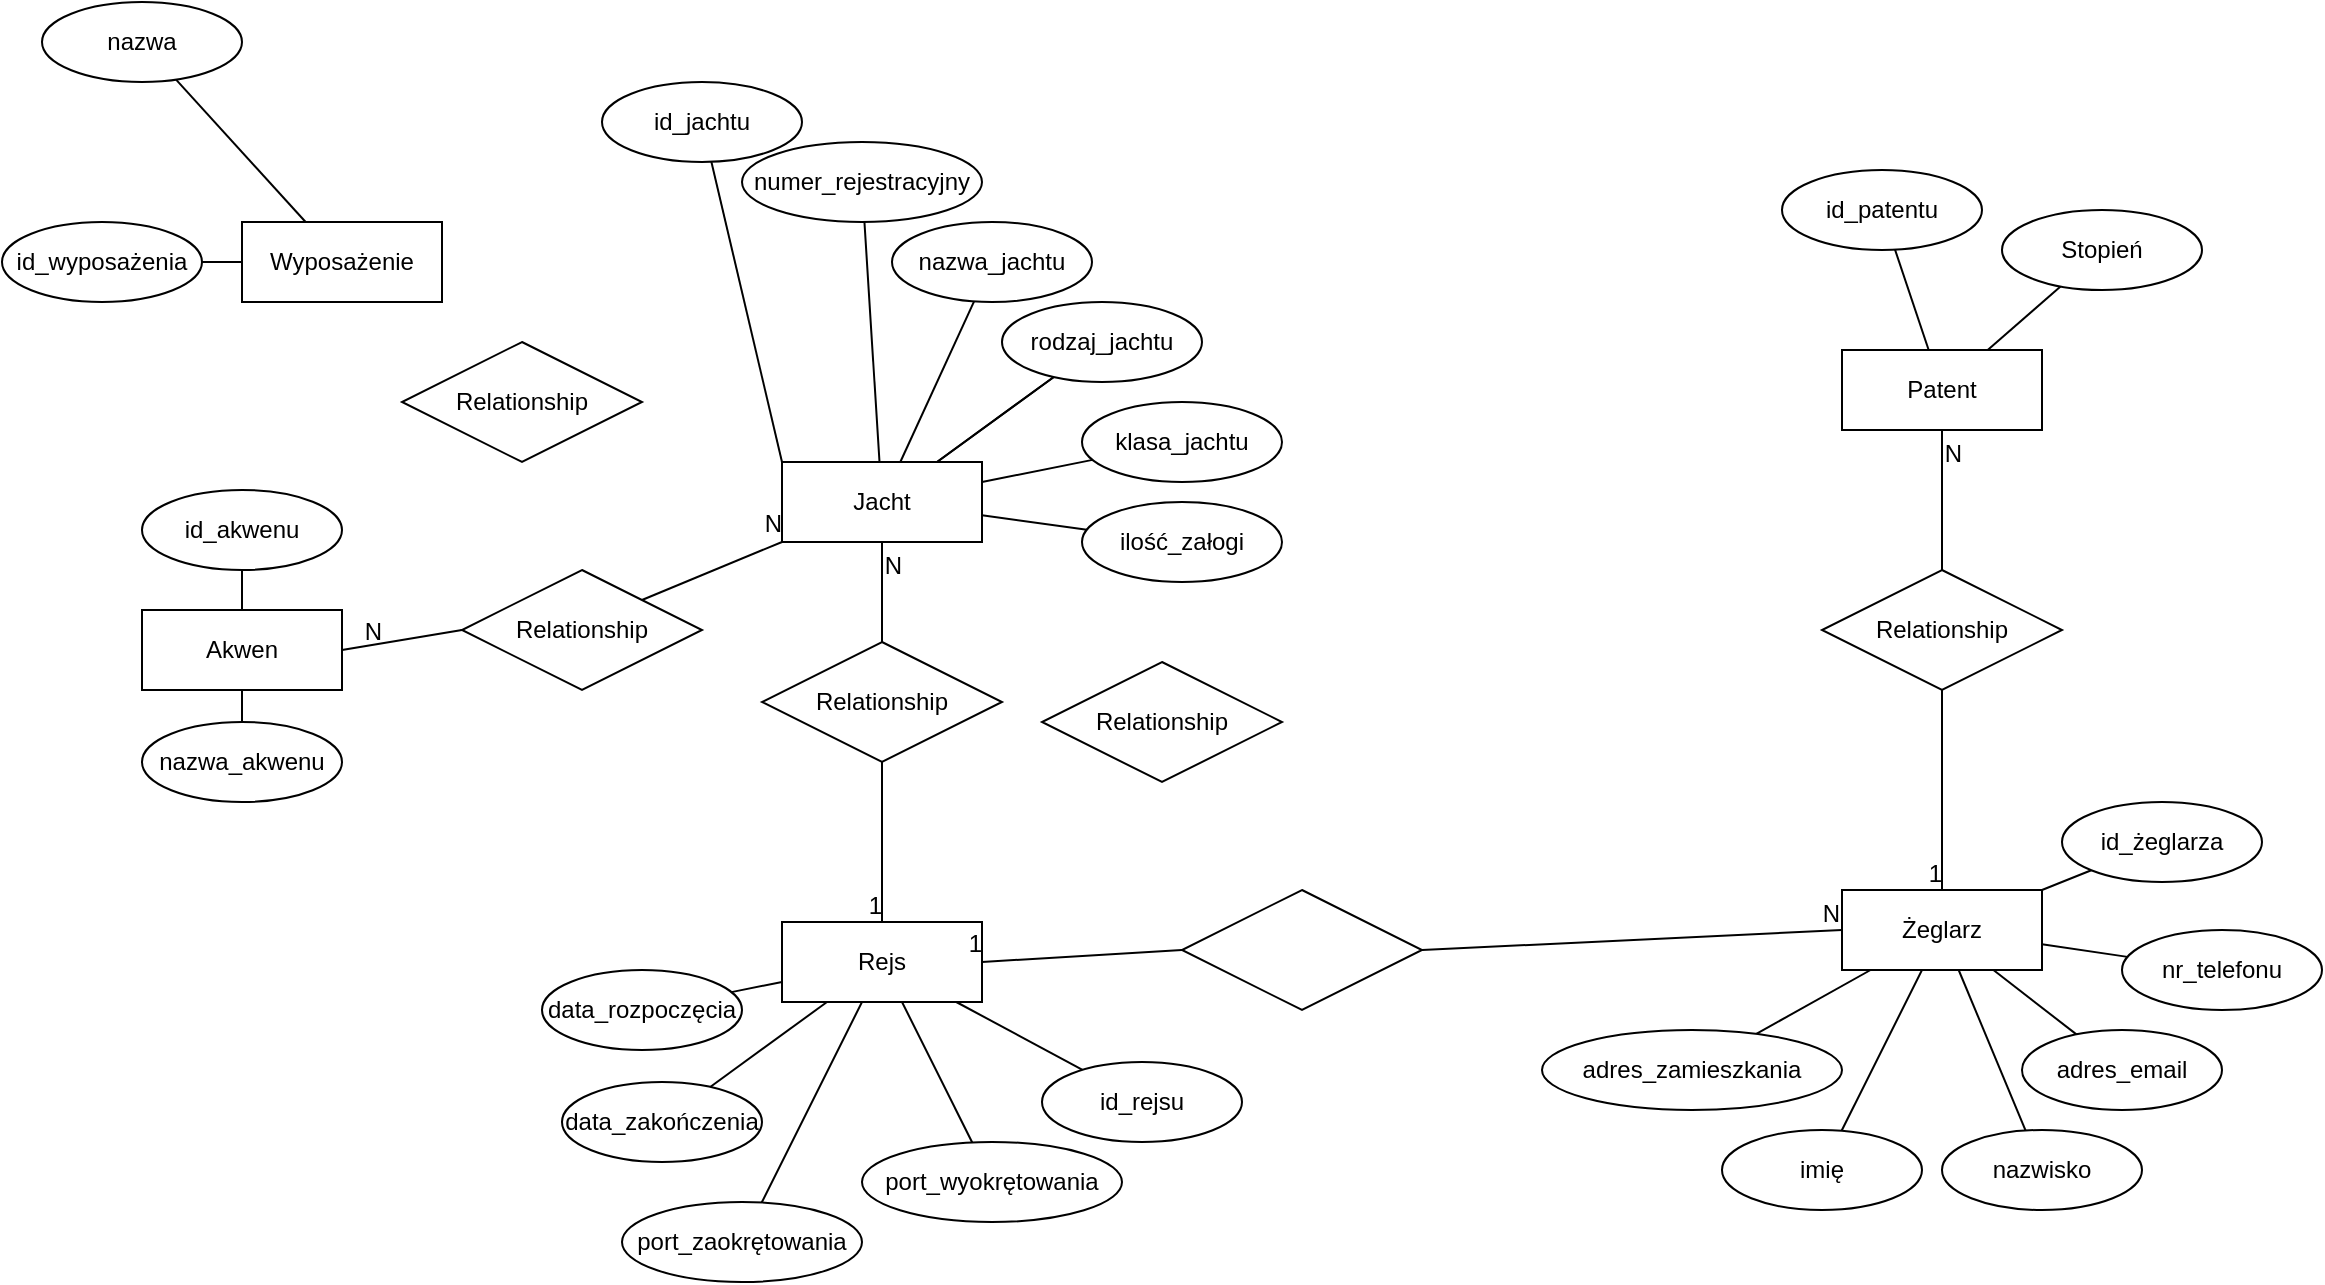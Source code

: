 <mxfile version="13.8.7" type="github">
  <diagram id="-N-CJUm6Y1fo9OQ6WRvm" name="Page-1">
    <mxGraphModel dx="2591" dy="914" grid="1" gridSize="10" guides="1" tooltips="1" connect="1" arrows="1" fold="1" page="1" pageScale="1" pageWidth="1169" pageHeight="827" math="0" shadow="0">
      <root>
        <mxCell id="0" />
        <mxCell id="1" parent="0" />
        <mxCell id="vpVb-FfBWdsbE2k8uolQ-2" value="Jacht" style="whiteSpace=wrap;html=1;align=center;" vertex="1" parent="1">
          <mxGeometry x="380" y="300" width="100" height="40" as="geometry" />
        </mxCell>
        <mxCell id="vpVb-FfBWdsbE2k8uolQ-3" value="Rejs" style="whiteSpace=wrap;html=1;align=center;" vertex="1" parent="1">
          <mxGeometry x="380" y="530" width="100" height="40" as="geometry" />
        </mxCell>
        <mxCell id="vpVb-FfBWdsbE2k8uolQ-4" value="Żeglarz" style="whiteSpace=wrap;html=1;align=center;" vertex="1" parent="1">
          <mxGeometry x="910" y="514" width="100" height="40" as="geometry" />
        </mxCell>
        <mxCell id="vpVb-FfBWdsbE2k8uolQ-5" value="Akwen" style="whiteSpace=wrap;html=1;align=center;" vertex="1" parent="1">
          <mxGeometry x="60" y="374" width="100" height="40" as="geometry" />
        </mxCell>
        <mxCell id="vpVb-FfBWdsbE2k8uolQ-6" value="Wyposażenie" style="whiteSpace=wrap;html=1;align=center;" vertex="1" parent="1">
          <mxGeometry x="110" y="180" width="100" height="40" as="geometry" />
        </mxCell>
        <mxCell id="vpVb-FfBWdsbE2k8uolQ-7" value="Patent" style="whiteSpace=wrap;html=1;align=center;" vertex="1" parent="1">
          <mxGeometry x="910" y="244" width="100" height="40" as="geometry" />
        </mxCell>
        <mxCell id="vpVb-FfBWdsbE2k8uolQ-27" value="" style="edgeStyle=none;rounded=0;orthogonalLoop=1;jettySize=auto;html=1;endArrow=none;endFill=0;entryX=0;entryY=0;entryDx=0;entryDy=0;" edge="1" parent="1" source="vpVb-FfBWdsbE2k8uolQ-9" target="vpVb-FfBWdsbE2k8uolQ-2">
          <mxGeometry relative="1" as="geometry" />
        </mxCell>
        <mxCell id="vpVb-FfBWdsbE2k8uolQ-9" value="id_jachtu" style="ellipse;whiteSpace=wrap;html=1;align=center;" vertex="1" parent="1">
          <mxGeometry x="290" y="110" width="100" height="40" as="geometry" />
        </mxCell>
        <mxCell id="vpVb-FfBWdsbE2k8uolQ-28" value="" style="edgeStyle=none;rounded=0;orthogonalLoop=1;jettySize=auto;html=1;endArrow=none;endFill=0;" edge="1" parent="1" source="vpVb-FfBWdsbE2k8uolQ-10" target="vpVb-FfBWdsbE2k8uolQ-3">
          <mxGeometry relative="1" as="geometry" />
        </mxCell>
        <mxCell id="vpVb-FfBWdsbE2k8uolQ-10" value="id_rejsu" style="ellipse;whiteSpace=wrap;html=1;align=center;" vertex="1" parent="1">
          <mxGeometry x="510" y="600" width="100" height="40" as="geometry" />
        </mxCell>
        <mxCell id="vpVb-FfBWdsbE2k8uolQ-25" value="" style="edgeStyle=none;rounded=0;orthogonalLoop=1;jettySize=auto;html=1;endArrow=none;endFill=0;" edge="1" parent="1" source="vpVb-FfBWdsbE2k8uolQ-11" target="vpVb-FfBWdsbE2k8uolQ-4">
          <mxGeometry relative="1" as="geometry" />
        </mxCell>
        <mxCell id="vpVb-FfBWdsbE2k8uolQ-11" value="id_żeglarza" style="ellipse;whiteSpace=wrap;html=1;align=center;" vertex="1" parent="1">
          <mxGeometry x="1020" y="470" width="100" height="40" as="geometry" />
        </mxCell>
        <mxCell id="vpVb-FfBWdsbE2k8uolQ-26" value="" style="edgeStyle=none;rounded=0;orthogonalLoop=1;jettySize=auto;html=1;endArrow=none;endFill=0;" edge="1" parent="1" source="vpVb-FfBWdsbE2k8uolQ-13" target="vpVb-FfBWdsbE2k8uolQ-7">
          <mxGeometry relative="1" as="geometry" />
        </mxCell>
        <mxCell id="vpVb-FfBWdsbE2k8uolQ-13" value="id_patentu" style="ellipse;whiteSpace=wrap;html=1;align=center;" vertex="1" parent="1">
          <mxGeometry x="880" y="154" width="100" height="40" as="geometry" />
        </mxCell>
        <mxCell id="vpVb-FfBWdsbE2k8uolQ-21" value="" style="edgeStyle=none;rounded=0;orthogonalLoop=1;jettySize=auto;html=1;endArrow=none;endFill=0;" edge="1" parent="1" source="vpVb-FfBWdsbE2k8uolQ-14" target="vpVb-FfBWdsbE2k8uolQ-4">
          <mxGeometry relative="1" as="geometry" />
        </mxCell>
        <mxCell id="vpVb-FfBWdsbE2k8uolQ-14" value="nr_telefonu" style="ellipse;whiteSpace=wrap;html=1;align=center;" vertex="1" parent="1">
          <mxGeometry x="1050" y="534" width="100" height="40" as="geometry" />
        </mxCell>
        <mxCell id="vpVb-FfBWdsbE2k8uolQ-20" value="" style="edgeStyle=none;rounded=0;orthogonalLoop=1;jettySize=auto;html=1;endArrow=none;endFill=0;" edge="1" parent="1" source="vpVb-FfBWdsbE2k8uolQ-15" target="vpVb-FfBWdsbE2k8uolQ-4">
          <mxGeometry relative="1" as="geometry" />
        </mxCell>
        <mxCell id="vpVb-FfBWdsbE2k8uolQ-15" value="adres_email" style="ellipse;whiteSpace=wrap;html=1;align=center;" vertex="1" parent="1">
          <mxGeometry x="1000" y="584" width="100" height="40" as="geometry" />
        </mxCell>
        <mxCell id="vpVb-FfBWdsbE2k8uolQ-19" value="" style="edgeStyle=none;rounded=0;orthogonalLoop=1;jettySize=auto;html=1;endArrow=none;endFill=0;" edge="1" parent="1" source="vpVb-FfBWdsbE2k8uolQ-16" target="vpVb-FfBWdsbE2k8uolQ-4">
          <mxGeometry relative="1" as="geometry" />
        </mxCell>
        <mxCell id="vpVb-FfBWdsbE2k8uolQ-16" value="nazwisko" style="ellipse;whiteSpace=wrap;html=1;align=center;" vertex="1" parent="1">
          <mxGeometry x="960" y="634" width="100" height="40" as="geometry" />
        </mxCell>
        <mxCell id="vpVb-FfBWdsbE2k8uolQ-18" value="" style="rounded=0;orthogonalLoop=1;jettySize=auto;html=1;endArrow=none;endFill=0;" edge="1" parent="1" source="vpVb-FfBWdsbE2k8uolQ-17" target="vpVb-FfBWdsbE2k8uolQ-4">
          <mxGeometry relative="1" as="geometry" />
        </mxCell>
        <mxCell id="vpVb-FfBWdsbE2k8uolQ-17" value="imię" style="ellipse;whiteSpace=wrap;html=1;align=center;" vertex="1" parent="1">
          <mxGeometry x="850" y="634" width="100" height="40" as="geometry" />
        </mxCell>
        <mxCell id="vpVb-FfBWdsbE2k8uolQ-23" value="" style="edgeStyle=none;rounded=0;orthogonalLoop=1;jettySize=auto;html=1;endArrow=none;endFill=0;" edge="1" parent="1" source="vpVb-FfBWdsbE2k8uolQ-22" target="vpVb-FfBWdsbE2k8uolQ-4">
          <mxGeometry relative="1" as="geometry" />
        </mxCell>
        <mxCell id="vpVb-FfBWdsbE2k8uolQ-22" value="adres_zamieszkania" style="ellipse;whiteSpace=wrap;html=1;align=center;" vertex="1" parent="1">
          <mxGeometry x="760" y="584" width="150" height="40" as="geometry" />
        </mxCell>
        <mxCell id="vpVb-FfBWdsbE2k8uolQ-32" value="" style="edgeStyle=none;rounded=0;orthogonalLoop=1;jettySize=auto;html=1;endArrow=none;endFill=0;" edge="1" parent="1" source="vpVb-FfBWdsbE2k8uolQ-30" target="vpVb-FfBWdsbE2k8uolQ-2">
          <mxGeometry relative="1" as="geometry" />
        </mxCell>
        <mxCell id="vpVb-FfBWdsbE2k8uolQ-86" value="" style="edgeStyle=none;rounded=0;orthogonalLoop=1;jettySize=auto;html=1;endArrow=none;endFill=0;" edge="1" parent="1" source="vpVb-FfBWdsbE2k8uolQ-29" target="vpVb-FfBWdsbE2k8uolQ-2">
          <mxGeometry relative="1" as="geometry" />
        </mxCell>
        <mxCell id="vpVb-FfBWdsbE2k8uolQ-29" value="klasa_jachtu" style="ellipse;whiteSpace=wrap;html=1;align=center;" vertex="1" parent="1">
          <mxGeometry x="530" y="270" width="100" height="40" as="geometry" />
        </mxCell>
        <mxCell id="vpVb-FfBWdsbE2k8uolQ-31" value="" style="edgeStyle=none;rounded=0;orthogonalLoop=1;jettySize=auto;html=1;endArrow=none;endFill=0;" edge="1" parent="1" source="vpVb-FfBWdsbE2k8uolQ-30" target="vpVb-FfBWdsbE2k8uolQ-2">
          <mxGeometry relative="1" as="geometry" />
        </mxCell>
        <mxCell id="vpVb-FfBWdsbE2k8uolQ-34" value="" style="edgeStyle=none;rounded=0;orthogonalLoop=1;jettySize=auto;html=1;endArrow=none;endFill=0;" edge="1" parent="1" source="vpVb-FfBWdsbE2k8uolQ-33" target="vpVb-FfBWdsbE2k8uolQ-2">
          <mxGeometry relative="1" as="geometry" />
        </mxCell>
        <mxCell id="vpVb-FfBWdsbE2k8uolQ-33" value="nazwa_jachtu" style="ellipse;whiteSpace=wrap;html=1;align=center;" vertex="1" parent="1">
          <mxGeometry x="435" y="180" width="100" height="40" as="geometry" />
        </mxCell>
        <mxCell id="vpVb-FfBWdsbE2k8uolQ-36" value="" style="edgeStyle=none;rounded=0;orthogonalLoop=1;jettySize=auto;html=1;endArrow=none;endFill=0;" edge="1" parent="1" source="vpVb-FfBWdsbE2k8uolQ-35" target="vpVb-FfBWdsbE2k8uolQ-2">
          <mxGeometry relative="1" as="geometry" />
        </mxCell>
        <mxCell id="vpVb-FfBWdsbE2k8uolQ-35" value="numer_rejestracyjny" style="ellipse;whiteSpace=wrap;html=1;align=center;" vertex="1" parent="1">
          <mxGeometry x="360" y="140" width="120" height="40" as="geometry" />
        </mxCell>
        <mxCell id="vpVb-FfBWdsbE2k8uolQ-38" value="" style="edgeStyle=none;rounded=0;orthogonalLoop=1;jettySize=auto;html=1;endArrow=none;endFill=0;" edge="1" parent="1" source="vpVb-FfBWdsbE2k8uolQ-37" target="vpVb-FfBWdsbE2k8uolQ-2">
          <mxGeometry relative="1" as="geometry" />
        </mxCell>
        <mxCell id="vpVb-FfBWdsbE2k8uolQ-37" value="ilość_załogi" style="ellipse;whiteSpace=wrap;html=1;align=center;" vertex="1" parent="1">
          <mxGeometry x="530" y="320" width="100" height="40" as="geometry" />
        </mxCell>
        <mxCell id="vpVb-FfBWdsbE2k8uolQ-46" value="" style="edgeStyle=none;rounded=0;orthogonalLoop=1;jettySize=auto;html=1;endArrow=none;endFill=0;" edge="1" parent="1" source="vpVb-FfBWdsbE2k8uolQ-40" target="vpVb-FfBWdsbE2k8uolQ-3">
          <mxGeometry relative="1" as="geometry" />
        </mxCell>
        <mxCell id="vpVb-FfBWdsbE2k8uolQ-40" value="port_zaokrętowania" style="ellipse;whiteSpace=wrap;html=1;align=center;" vertex="1" parent="1">
          <mxGeometry x="300" y="670" width="120" height="40" as="geometry" />
        </mxCell>
        <mxCell id="vpVb-FfBWdsbE2k8uolQ-43" value="" style="edgeStyle=none;rounded=0;orthogonalLoop=1;jettySize=auto;html=1;endArrow=none;endFill=0;" edge="1" parent="1" source="vpVb-FfBWdsbE2k8uolQ-41" target="vpVb-FfBWdsbE2k8uolQ-3">
          <mxGeometry relative="1" as="geometry" />
        </mxCell>
        <mxCell id="vpVb-FfBWdsbE2k8uolQ-41" value="data_rozpoczęcia" style="ellipse;whiteSpace=wrap;html=1;align=center;" vertex="1" parent="1">
          <mxGeometry x="260" y="554" width="100" height="40" as="geometry" />
        </mxCell>
        <mxCell id="vpVb-FfBWdsbE2k8uolQ-45" value="" style="edgeStyle=none;rounded=0;orthogonalLoop=1;jettySize=auto;html=1;endArrow=none;endFill=0;" edge="1" parent="1" source="vpVb-FfBWdsbE2k8uolQ-42" target="vpVb-FfBWdsbE2k8uolQ-3">
          <mxGeometry relative="1" as="geometry" />
        </mxCell>
        <mxCell id="vpVb-FfBWdsbE2k8uolQ-42" value="data_zakończenia" style="ellipse;whiteSpace=wrap;html=1;align=center;" vertex="1" parent="1">
          <mxGeometry x="270" y="610" width="100" height="40" as="geometry" />
        </mxCell>
        <mxCell id="vpVb-FfBWdsbE2k8uolQ-48" value="" style="edgeStyle=none;rounded=0;orthogonalLoop=1;jettySize=auto;html=1;endArrow=none;endFill=0;" edge="1" parent="1" source="vpVb-FfBWdsbE2k8uolQ-47" target="vpVb-FfBWdsbE2k8uolQ-7">
          <mxGeometry relative="1" as="geometry" />
        </mxCell>
        <mxCell id="vpVb-FfBWdsbE2k8uolQ-47" value="Stopień" style="ellipse;whiteSpace=wrap;html=1;align=center;" vertex="1" parent="1">
          <mxGeometry x="990" y="174" width="100" height="40" as="geometry" />
        </mxCell>
        <mxCell id="vpVb-FfBWdsbE2k8uolQ-52" value="" style="edgeStyle=none;rounded=0;orthogonalLoop=1;jettySize=auto;html=1;endArrow=none;endFill=0;" edge="1" parent="1" source="vpVb-FfBWdsbE2k8uolQ-49" target="vpVb-FfBWdsbE2k8uolQ-5">
          <mxGeometry relative="1" as="geometry" />
        </mxCell>
        <mxCell id="vpVb-FfBWdsbE2k8uolQ-49" value="nazwa_akwenu" style="ellipse;whiteSpace=wrap;html=1;align=center;" vertex="1" parent="1">
          <mxGeometry x="60" y="430" width="100" height="40" as="geometry" />
        </mxCell>
        <mxCell id="vpVb-FfBWdsbE2k8uolQ-51" value="" style="edgeStyle=none;rounded=0;orthogonalLoop=1;jettySize=auto;html=1;endArrow=none;endFill=0;" edge="1" parent="1" source="vpVb-FfBWdsbE2k8uolQ-50" target="vpVb-FfBWdsbE2k8uolQ-5">
          <mxGeometry relative="1" as="geometry" />
        </mxCell>
        <mxCell id="vpVb-FfBWdsbE2k8uolQ-50" value="id_akwenu" style="ellipse;whiteSpace=wrap;html=1;align=center;" vertex="1" parent="1">
          <mxGeometry x="60" y="314" width="100" height="40" as="geometry" />
        </mxCell>
        <mxCell id="vpVb-FfBWdsbE2k8uolQ-57" value="" style="edgeStyle=none;rounded=0;orthogonalLoop=1;jettySize=auto;html=1;endArrow=none;endFill=0;" edge="1" parent="1" source="vpVb-FfBWdsbE2k8uolQ-53" target="vpVb-FfBWdsbE2k8uolQ-6">
          <mxGeometry relative="1" as="geometry" />
        </mxCell>
        <mxCell id="vpVb-FfBWdsbE2k8uolQ-53" value="nazwa" style="ellipse;whiteSpace=wrap;html=1;align=center;" vertex="1" parent="1">
          <mxGeometry x="10" y="70" width="100" height="40" as="geometry" />
        </mxCell>
        <mxCell id="vpVb-FfBWdsbE2k8uolQ-55" value="" style="edgeStyle=none;rounded=0;orthogonalLoop=1;jettySize=auto;html=1;endArrow=none;endFill=0;" edge="1" parent="1" source="vpVb-FfBWdsbE2k8uolQ-54" target="vpVb-FfBWdsbE2k8uolQ-6">
          <mxGeometry relative="1" as="geometry" />
        </mxCell>
        <mxCell id="vpVb-FfBWdsbE2k8uolQ-54" value="id_wyposażenia" style="ellipse;whiteSpace=wrap;html=1;align=center;" vertex="1" parent="1">
          <mxGeometry x="-10" y="180" width="100" height="40" as="geometry" />
        </mxCell>
        <mxCell id="vpVb-FfBWdsbE2k8uolQ-58" value="Relationship" style="shape=rhombus;perimeter=rhombusPerimeter;whiteSpace=wrap;html=1;align=center;" vertex="1" parent="1">
          <mxGeometry x="900" y="354" width="120" height="60" as="geometry" />
        </mxCell>
        <mxCell id="vpVb-FfBWdsbE2k8uolQ-67" value="" style="endArrow=none;html=1;rounded=0;entryX=0.5;entryY=1;entryDx=0;entryDy=0;exitX=0.5;exitY=0;exitDx=0;exitDy=0;" edge="1" parent="1" source="vpVb-FfBWdsbE2k8uolQ-58" target="vpVb-FfBWdsbE2k8uolQ-7">
          <mxGeometry relative="1" as="geometry">
            <mxPoint x="490" y="304" as="sourcePoint" />
            <mxPoint x="650" y="304" as="targetPoint" />
          </mxGeometry>
        </mxCell>
        <mxCell id="vpVb-FfBWdsbE2k8uolQ-68" value="N" style="resizable=0;html=1;align=right;verticalAlign=bottom;" connectable="0" vertex="1" parent="vpVb-FfBWdsbE2k8uolQ-67">
          <mxGeometry x="1" relative="1" as="geometry">
            <mxPoint x="10" y="20" as="offset" />
          </mxGeometry>
        </mxCell>
        <mxCell id="vpVb-FfBWdsbE2k8uolQ-69" value="" style="endArrow=none;html=1;rounded=0;exitX=0.5;exitY=1;exitDx=0;exitDy=0;" edge="1" parent="1" source="vpVb-FfBWdsbE2k8uolQ-58" target="vpVb-FfBWdsbE2k8uolQ-4">
          <mxGeometry relative="1" as="geometry">
            <mxPoint x="910" y="474" as="sourcePoint" />
            <mxPoint x="1070" y="474" as="targetPoint" />
          </mxGeometry>
        </mxCell>
        <mxCell id="vpVb-FfBWdsbE2k8uolQ-70" value="1" style="resizable=0;html=1;align=right;verticalAlign=bottom;" connectable="0" vertex="1" parent="vpVb-FfBWdsbE2k8uolQ-69">
          <mxGeometry x="1" relative="1" as="geometry" />
        </mxCell>
        <mxCell id="vpVb-FfBWdsbE2k8uolQ-71" value="" style="shape=rhombus;perimeter=rhombusPerimeter;whiteSpace=wrap;html=1;align=center;" vertex="1" parent="1">
          <mxGeometry x="580" y="514" width="120" height="60" as="geometry" />
        </mxCell>
        <mxCell id="vpVb-FfBWdsbE2k8uolQ-73" value="" style="endArrow=none;html=1;rounded=0;entryX=0;entryY=0.5;entryDx=0;entryDy=0;exitX=1;exitY=0.5;exitDx=0;exitDy=0;" edge="1" parent="1" source="vpVb-FfBWdsbE2k8uolQ-71" target="vpVb-FfBWdsbE2k8uolQ-4">
          <mxGeometry relative="1" as="geometry">
            <mxPoint x="710" y="540" as="sourcePoint" />
            <mxPoint x="870" y="540" as="targetPoint" />
          </mxGeometry>
        </mxCell>
        <mxCell id="vpVb-FfBWdsbE2k8uolQ-74" value="N" style="resizable=0;html=1;align=right;verticalAlign=bottom;" connectable="0" vertex="1" parent="vpVb-FfBWdsbE2k8uolQ-73">
          <mxGeometry x="1" relative="1" as="geometry" />
        </mxCell>
        <mxCell id="vpVb-FfBWdsbE2k8uolQ-75" value="" style="endArrow=none;html=1;rounded=0;exitX=0;exitY=0.5;exitDx=0;exitDy=0;entryX=1;entryY=0.5;entryDx=0;entryDy=0;" edge="1" parent="1" source="vpVb-FfBWdsbE2k8uolQ-71" target="vpVb-FfBWdsbE2k8uolQ-3">
          <mxGeometry relative="1" as="geometry">
            <mxPoint x="430" y="590" as="sourcePoint" />
            <mxPoint x="590" y="590" as="targetPoint" />
          </mxGeometry>
        </mxCell>
        <mxCell id="vpVb-FfBWdsbE2k8uolQ-76" value="1" style="resizable=0;html=1;align=right;verticalAlign=bottom;" connectable="0" vertex="1" parent="vpVb-FfBWdsbE2k8uolQ-75">
          <mxGeometry x="1" relative="1" as="geometry" />
        </mxCell>
        <mxCell id="vpVb-FfBWdsbE2k8uolQ-78" value="" style="edgeStyle=none;rounded=0;orthogonalLoop=1;jettySize=auto;html=1;endArrow=none;endFill=0;" edge="1" parent="1" source="vpVb-FfBWdsbE2k8uolQ-77" target="vpVb-FfBWdsbE2k8uolQ-3">
          <mxGeometry relative="1" as="geometry" />
        </mxCell>
        <mxCell id="vpVb-FfBWdsbE2k8uolQ-77" value="port_wyokrętowania" style="ellipse;whiteSpace=wrap;html=1;align=center;" vertex="1" parent="1">
          <mxGeometry x="420" y="640" width="130" height="40" as="geometry" />
        </mxCell>
        <mxCell id="vpVb-FfBWdsbE2k8uolQ-79" value="Relationship" style="shape=rhombus;perimeter=rhombusPerimeter;whiteSpace=wrap;html=1;align=center;" vertex="1" parent="1">
          <mxGeometry x="370" y="390" width="120" height="60" as="geometry" />
        </mxCell>
        <mxCell id="vpVb-FfBWdsbE2k8uolQ-80" value="" style="endArrow=none;html=1;rounded=0;exitX=0.5;exitY=0;exitDx=0;exitDy=0;entryX=0.5;entryY=1;entryDx=0;entryDy=0;" edge="1" parent="1" source="vpVb-FfBWdsbE2k8uolQ-79" target="vpVb-FfBWdsbE2k8uolQ-2">
          <mxGeometry relative="1" as="geometry">
            <mxPoint x="520" y="440" as="sourcePoint" />
            <mxPoint x="510" y="370" as="targetPoint" />
          </mxGeometry>
        </mxCell>
        <mxCell id="vpVb-FfBWdsbE2k8uolQ-81" value="N" style="resizable=0;html=1;align=right;verticalAlign=bottom;" connectable="0" vertex="1" parent="vpVb-FfBWdsbE2k8uolQ-80">
          <mxGeometry x="1" relative="1" as="geometry">
            <mxPoint x="10.04" y="20.29" as="offset" />
          </mxGeometry>
        </mxCell>
        <mxCell id="vpVb-FfBWdsbE2k8uolQ-82" value="" style="endArrow=none;html=1;rounded=0;exitX=0.5;exitY=1;exitDx=0;exitDy=0;entryX=0.5;entryY=0;entryDx=0;entryDy=0;" edge="1" parent="1" source="vpVb-FfBWdsbE2k8uolQ-79" target="vpVb-FfBWdsbE2k8uolQ-3">
          <mxGeometry relative="1" as="geometry">
            <mxPoint x="490" y="430" as="sourcePoint" />
            <mxPoint x="420" y="520" as="targetPoint" />
          </mxGeometry>
        </mxCell>
        <mxCell id="vpVb-FfBWdsbE2k8uolQ-83" value="1" style="resizable=0;html=1;align=right;verticalAlign=bottom;" connectable="0" vertex="1" parent="vpVb-FfBWdsbE2k8uolQ-82">
          <mxGeometry x="1" relative="1" as="geometry" />
        </mxCell>
        <mxCell id="vpVb-FfBWdsbE2k8uolQ-30" value="rodzaj_jachtu" style="ellipse;whiteSpace=wrap;html=1;align=center;" vertex="1" parent="1">
          <mxGeometry x="490" y="220" width="100" height="40" as="geometry" />
        </mxCell>
        <mxCell id="vpVb-FfBWdsbE2k8uolQ-87" value="Relationship" style="shape=rhombus;perimeter=rhombusPerimeter;whiteSpace=wrap;html=1;align=center;" vertex="1" parent="1">
          <mxGeometry x="510" y="400" width="120" height="60" as="geometry" />
        </mxCell>
        <mxCell id="vpVb-FfBWdsbE2k8uolQ-88" value="Relationship" style="shape=rhombus;perimeter=rhombusPerimeter;whiteSpace=wrap;html=1;align=center;" vertex="1" parent="1">
          <mxGeometry x="220" y="354" width="120" height="60" as="geometry" />
        </mxCell>
        <mxCell id="vpVb-FfBWdsbE2k8uolQ-95" value="" style="endArrow=none;html=1;rounded=0;exitX=1;exitY=0;exitDx=0;exitDy=0;entryX=0;entryY=1;entryDx=0;entryDy=0;" edge="1" parent="1" source="vpVb-FfBWdsbE2k8uolQ-88" target="vpVb-FfBWdsbE2k8uolQ-2">
          <mxGeometry relative="1" as="geometry">
            <mxPoint x="190" y="330" as="sourcePoint" />
            <mxPoint x="350" y="330" as="targetPoint" />
          </mxGeometry>
        </mxCell>
        <mxCell id="vpVb-FfBWdsbE2k8uolQ-96" value="N" style="resizable=0;html=1;align=right;verticalAlign=bottom;" connectable="0" vertex="1" parent="vpVb-FfBWdsbE2k8uolQ-95">
          <mxGeometry x="1" relative="1" as="geometry" />
        </mxCell>
        <mxCell id="vpVb-FfBWdsbE2k8uolQ-97" value="" style="endArrow=none;html=1;rounded=0;exitX=0;exitY=0.5;exitDx=0;exitDy=0;entryX=1;entryY=0.5;entryDx=0;entryDy=0;" edge="1" parent="1" source="vpVb-FfBWdsbE2k8uolQ-88" target="vpVb-FfBWdsbE2k8uolQ-5">
          <mxGeometry relative="1" as="geometry">
            <mxPoint x="190" y="380" as="sourcePoint" />
            <mxPoint x="220" y="420" as="targetPoint" />
          </mxGeometry>
        </mxCell>
        <mxCell id="vpVb-FfBWdsbE2k8uolQ-98" value="N" style="resizable=0;html=1;align=right;verticalAlign=bottom;" connectable="0" vertex="1" parent="vpVb-FfBWdsbE2k8uolQ-97">
          <mxGeometry x="1" relative="1" as="geometry">
            <mxPoint x="20.29" y="-0.04" as="offset" />
          </mxGeometry>
        </mxCell>
        <mxCell id="vpVb-FfBWdsbE2k8uolQ-99" value="Relationship" style="shape=rhombus;perimeter=rhombusPerimeter;whiteSpace=wrap;html=1;align=center;" vertex="1" parent="1">
          <mxGeometry x="190" y="240" width="120" height="60" as="geometry" />
        </mxCell>
      </root>
    </mxGraphModel>
  </diagram>
</mxfile>
